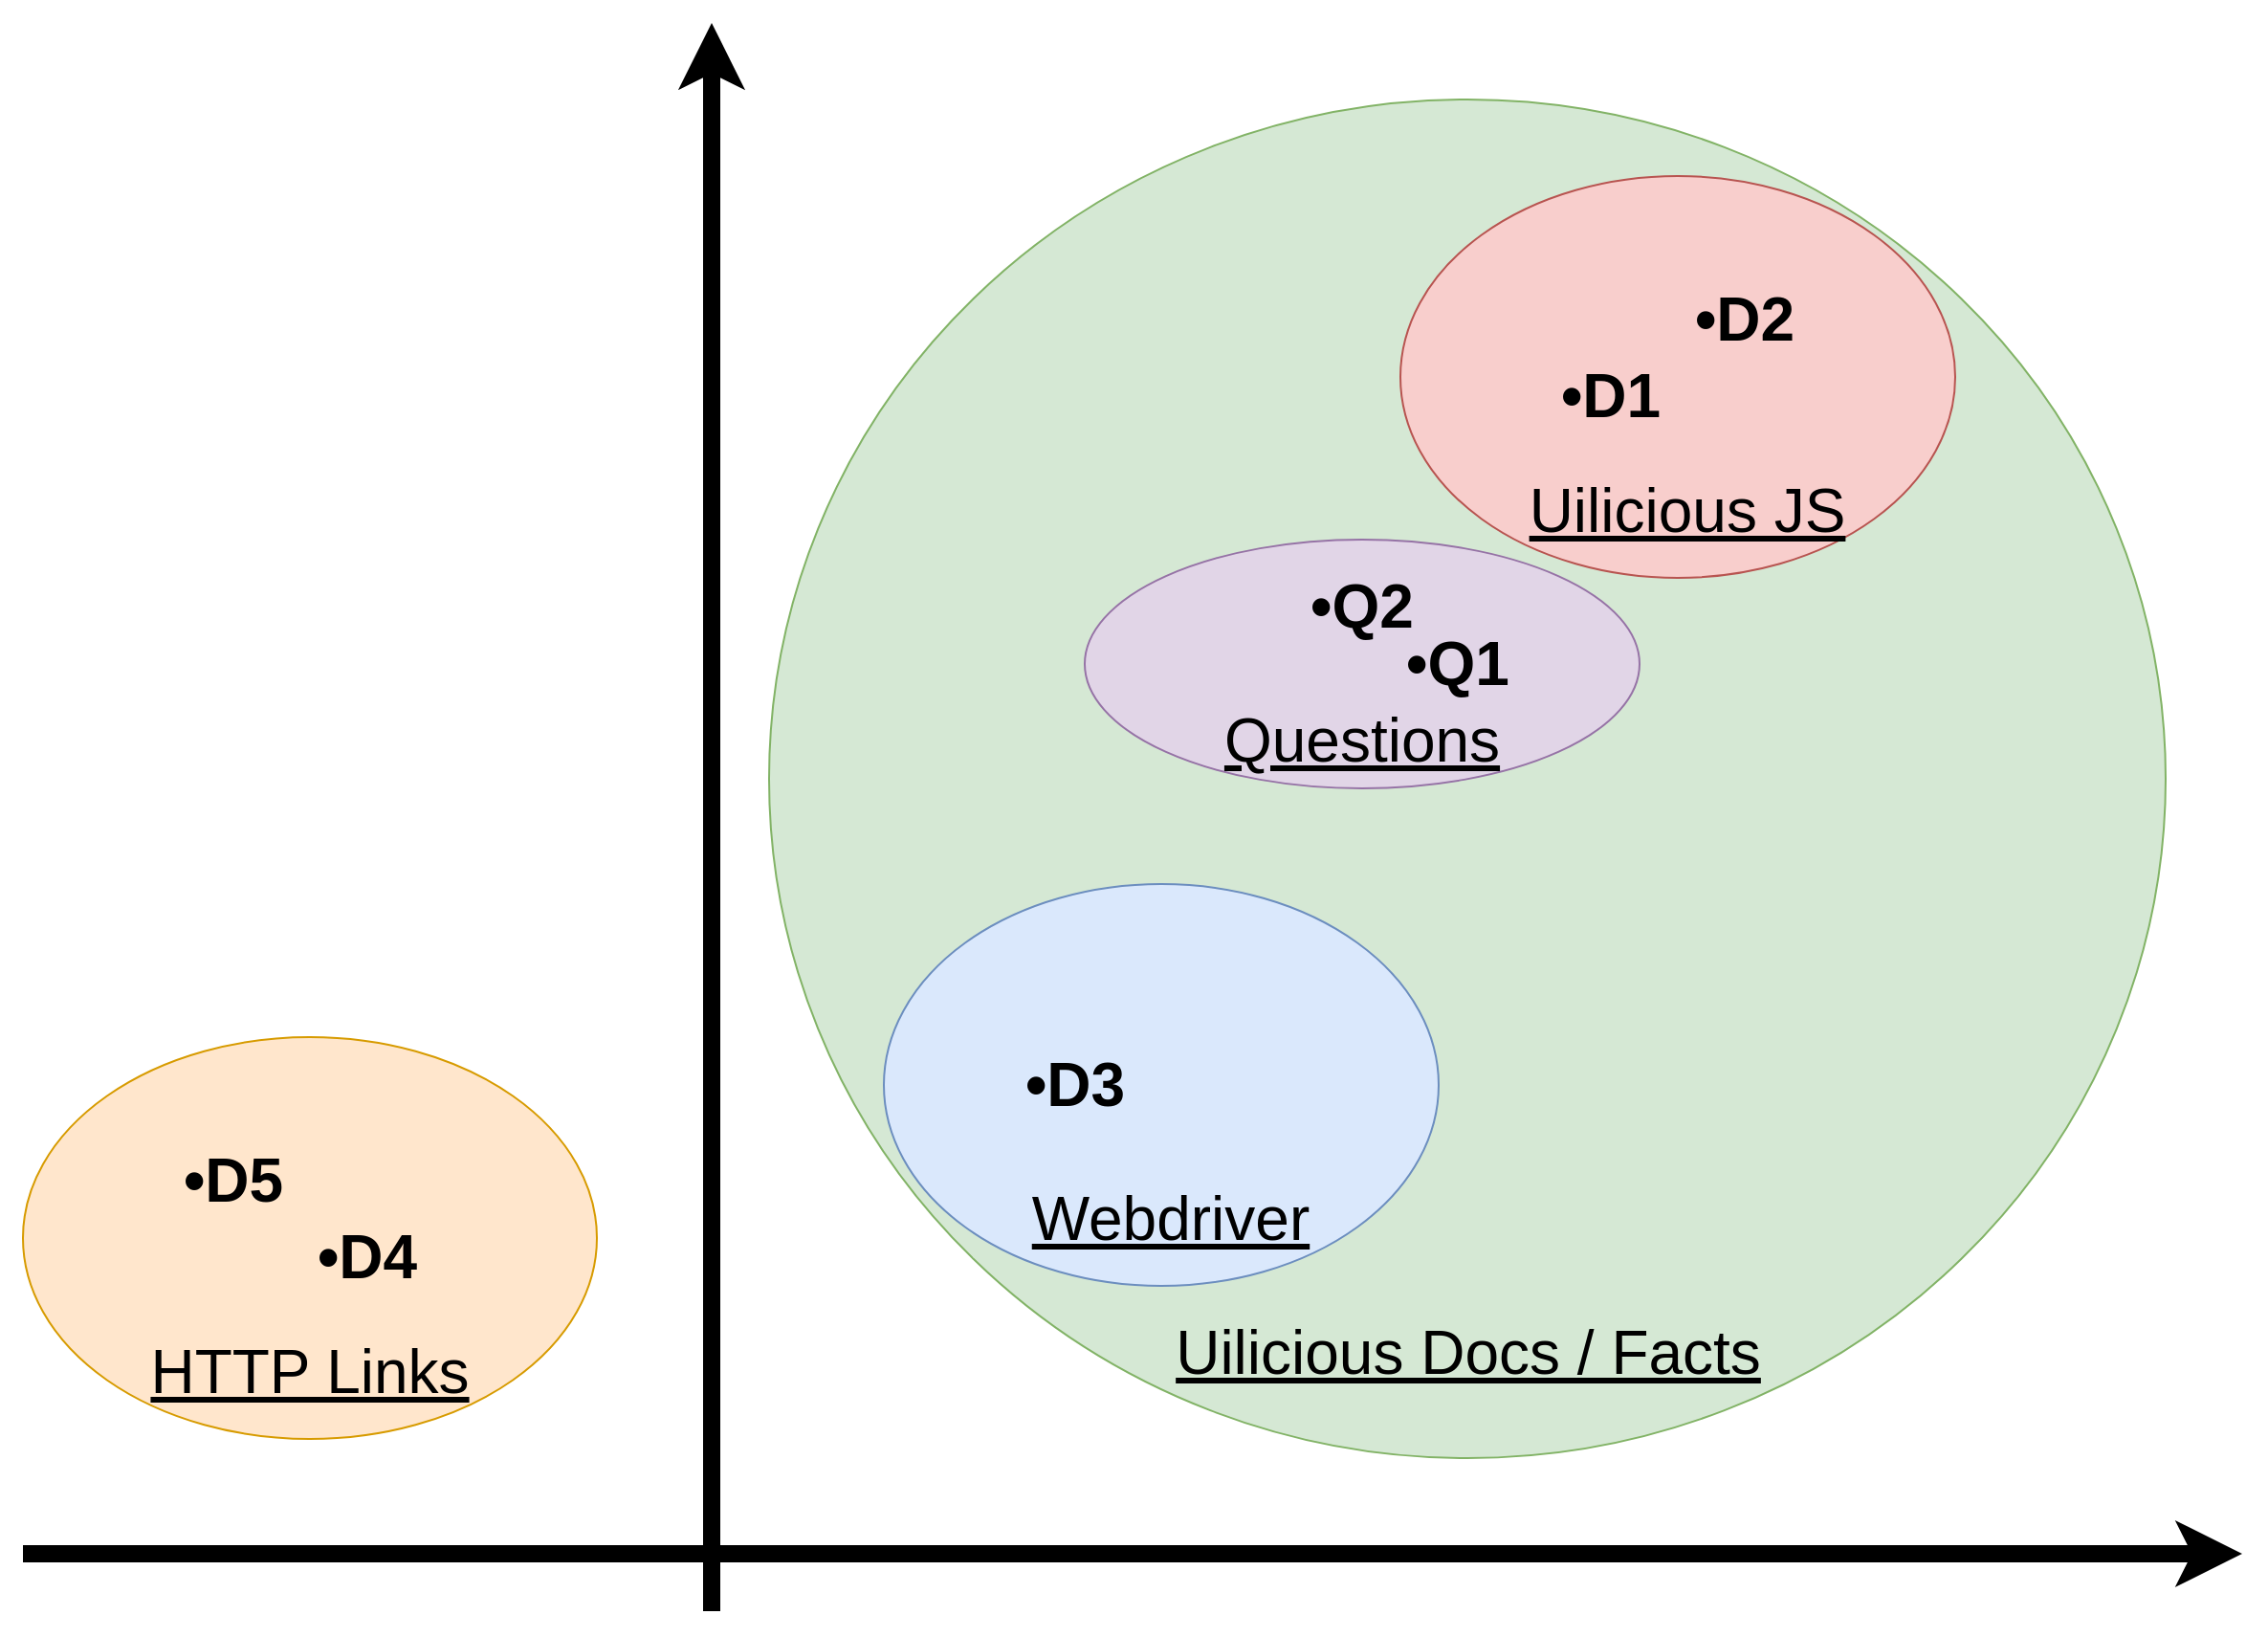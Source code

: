 <mxfile version="20.3.2" type="device"><diagram id="2eInbnIRs5nAdAJbRtDp" name="Page-1"><mxGraphModel dx="1661" dy="1766" grid="1" gridSize="10" guides="1" tooltips="1" connect="1" arrows="1" fold="1" page="1" pageScale="1" pageWidth="1240" pageHeight="900" math="0" shadow="0"><root><mxCell id="0"/><mxCell id="1" parent="0"/><mxCell id="nJ1t2n6UXO7ZW8PFbya9-11" value="" style="ellipse;whiteSpace=wrap;html=1;fontSize=32;fillColor=#d5e8d4;strokeColor=#82b366;" vertex="1" parent="1"><mxGeometry x="430" y="80" width="730" height="710" as="geometry"/></mxCell><mxCell id="nJ1t2n6UXO7ZW8PFbya9-20" value="" style="ellipse;whiteSpace=wrap;html=1;fontSize=32;fillColor=#e1d5e7;strokeColor=#9673a6;" vertex="1" parent="1"><mxGeometry x="595" y="310" width="290" height="130" as="geometry"/></mxCell><mxCell id="nJ1t2n6UXO7ZW8PFbya9-13" value="" style="ellipse;whiteSpace=wrap;html=1;fontSize=32;fillColor=#f8cecc;strokeColor=#b85450;" vertex="1" parent="1"><mxGeometry x="760" y="120" width="290" height="210" as="geometry"/></mxCell><mxCell id="nJ1t2n6UXO7ZW8PFbya9-14" value="" style="ellipse;whiteSpace=wrap;html=1;fontSize=32;fillColor=#dae8fc;strokeColor=#6c8ebf;" vertex="1" parent="1"><mxGeometry x="490" y="490" width="290" height="210" as="geometry"/></mxCell><mxCell id="nJ1t2n6UXO7ZW8PFbya9-12" value="" style="ellipse;whiteSpace=wrap;html=1;fontSize=32;fillColor=#ffe6cc;strokeColor=#d79b00;" vertex="1" parent="1"><mxGeometry x="40" y="570" width="300" height="210" as="geometry"/></mxCell><mxCell id="nJ1t2n6UXO7ZW8PFbya9-1" value="" style="endArrow=classic;html=1;rounded=0;strokeWidth=9;" edge="1" parent="1"><mxGeometry width="50" height="50" relative="1" as="geometry"><mxPoint x="40" y="840" as="sourcePoint"/><mxPoint x="1200" y="840" as="targetPoint"/></mxGeometry></mxCell><mxCell id="nJ1t2n6UXO7ZW8PFbya9-2" value="" style="endArrow=classic;html=1;rounded=0;strokeWidth=9;" edge="1" parent="1"><mxGeometry width="50" height="50" relative="1" as="geometry"><mxPoint x="400" y="870" as="sourcePoint"/><mxPoint x="400" y="40" as="targetPoint"/></mxGeometry></mxCell><mxCell id="nJ1t2n6UXO7ZW8PFbya9-3" value="&lt;font style=&quot;&quot;&gt;&lt;b&gt;•&lt;/b&gt;&lt;b style=&quot;font-size: 32px;&quot;&gt;D1&lt;/b&gt;&lt;/font&gt;" style="text;html=1;strokeColor=none;fillColor=none;align=center;verticalAlign=middle;whiteSpace=wrap;rounded=0;fontSize=32;" vertex="1" parent="1"><mxGeometry x="840" y="220" width="60" height="30" as="geometry"/></mxCell><mxCell id="nJ1t2n6UXO7ZW8PFbya9-4" value="&lt;font style=&quot;&quot;&gt;&lt;b&gt;•&lt;/b&gt;&lt;b style=&quot;font-size: 32px;&quot;&gt;D2&lt;/b&gt;&lt;/font&gt;" style="text;html=1;strokeColor=none;fillColor=none;align=center;verticalAlign=middle;whiteSpace=wrap;rounded=0;fontSize=32;" vertex="1" parent="1"><mxGeometry x="910" y="180" width="60" height="30" as="geometry"/></mxCell><mxCell id="nJ1t2n6UXO7ZW8PFbya9-5" value="&lt;font style=&quot;&quot;&gt;&lt;b&gt;•&lt;/b&gt;&lt;b style=&quot;font-size: 32px;&quot;&gt;D3&lt;/b&gt;&lt;/font&gt;" style="text;html=1;strokeColor=none;fillColor=none;align=center;verticalAlign=middle;whiteSpace=wrap;rounded=0;fontSize=32;" vertex="1" parent="1"><mxGeometry x="560" y="580" width="60" height="30" as="geometry"/></mxCell><mxCell id="nJ1t2n6UXO7ZW8PFbya9-6" value="&lt;font style=&quot;&quot;&gt;&lt;b&gt;•&lt;/b&gt;&lt;b style=&quot;font-size: 32px;&quot;&gt;D4&lt;/b&gt;&lt;/font&gt;" style="text;html=1;strokeColor=none;fillColor=none;align=center;verticalAlign=middle;whiteSpace=wrap;rounded=0;fontSize=32;" vertex="1" parent="1"><mxGeometry x="190" y="670" width="60" height="30" as="geometry"/></mxCell><mxCell id="nJ1t2n6UXO7ZW8PFbya9-7" value="&lt;font style=&quot;&quot;&gt;&lt;b&gt;•&lt;/b&gt;&lt;b style=&quot;font-size: 32px;&quot;&gt;D5&lt;/b&gt;&lt;/font&gt;" style="text;html=1;strokeColor=none;fillColor=none;align=center;verticalAlign=middle;whiteSpace=wrap;rounded=0;fontSize=32;" vertex="1" parent="1"><mxGeometry x="120" y="630" width="60" height="30" as="geometry"/></mxCell><mxCell id="nJ1t2n6UXO7ZW8PFbya9-8" value="&lt;font style=&quot;&quot;&gt;&lt;b&gt;•&lt;/b&gt;&lt;b style=&quot;font-size: 32px;&quot;&gt;Q1&lt;/b&gt;&lt;/font&gt;" style="text;html=1;strokeColor=none;fillColor=none;align=center;verticalAlign=middle;whiteSpace=wrap;rounded=0;fontSize=32;" vertex="1" parent="1"><mxGeometry x="760" y="360" width="60" height="30" as="geometry"/></mxCell><mxCell id="nJ1t2n6UXO7ZW8PFbya9-9" value="&lt;font style=&quot;&quot;&gt;&lt;b&gt;•&lt;/b&gt;&lt;b style=&quot;font-size: 32px;&quot;&gt;Q2&lt;/b&gt;&lt;/font&gt;" style="text;html=1;strokeColor=none;fillColor=none;align=center;verticalAlign=middle;whiteSpace=wrap;rounded=0;fontSize=32;" vertex="1" parent="1"><mxGeometry x="710" y="330" width="60" height="30" as="geometry"/></mxCell><mxCell id="nJ1t2n6UXO7ZW8PFbya9-15" value="HTTP Links" style="text;html=1;strokeColor=none;fillColor=none;align=center;verticalAlign=middle;whiteSpace=wrap;rounded=0;fontSize=32;fontStyle=4" vertex="1" parent="1"><mxGeometry x="100" y="730" width="180" height="30" as="geometry"/></mxCell><mxCell id="nJ1t2n6UXO7ZW8PFbya9-16" value="Webdriver" style="text;html=1;strokeColor=none;fillColor=none;align=center;verticalAlign=middle;whiteSpace=wrap;rounded=0;fontSize=32;fontStyle=4" vertex="1" parent="1"><mxGeometry x="550" y="650" width="180" height="30" as="geometry"/></mxCell><mxCell id="nJ1t2n6UXO7ZW8PFbya9-17" value="Uilicious JS" style="text;html=1;strokeColor=none;fillColor=none;align=center;verticalAlign=middle;whiteSpace=wrap;rounded=0;fontSize=32;fontStyle=4" vertex="1" parent="1"><mxGeometry x="820" y="280" width="180" height="30" as="geometry"/></mxCell><mxCell id="nJ1t2n6UXO7ZW8PFbya9-18" value="Uilicious Docs / Facts" style="text;html=1;strokeColor=none;fillColor=none;align=center;verticalAlign=middle;whiteSpace=wrap;rounded=0;fontSize=32;fontStyle=4" vertex="1" parent="1"><mxGeometry x="638.75" y="720" width="312.5" height="30" as="geometry"/></mxCell><mxCell id="nJ1t2n6UXO7ZW8PFbya9-21" value="Questions" style="text;html=1;strokeColor=none;fillColor=none;align=center;verticalAlign=middle;whiteSpace=wrap;rounded=0;fontSize=32;fontStyle=4" vertex="1" parent="1"><mxGeometry x="650" y="400" width="180" height="30" as="geometry"/></mxCell></root></mxGraphModel></diagram></mxfile>
